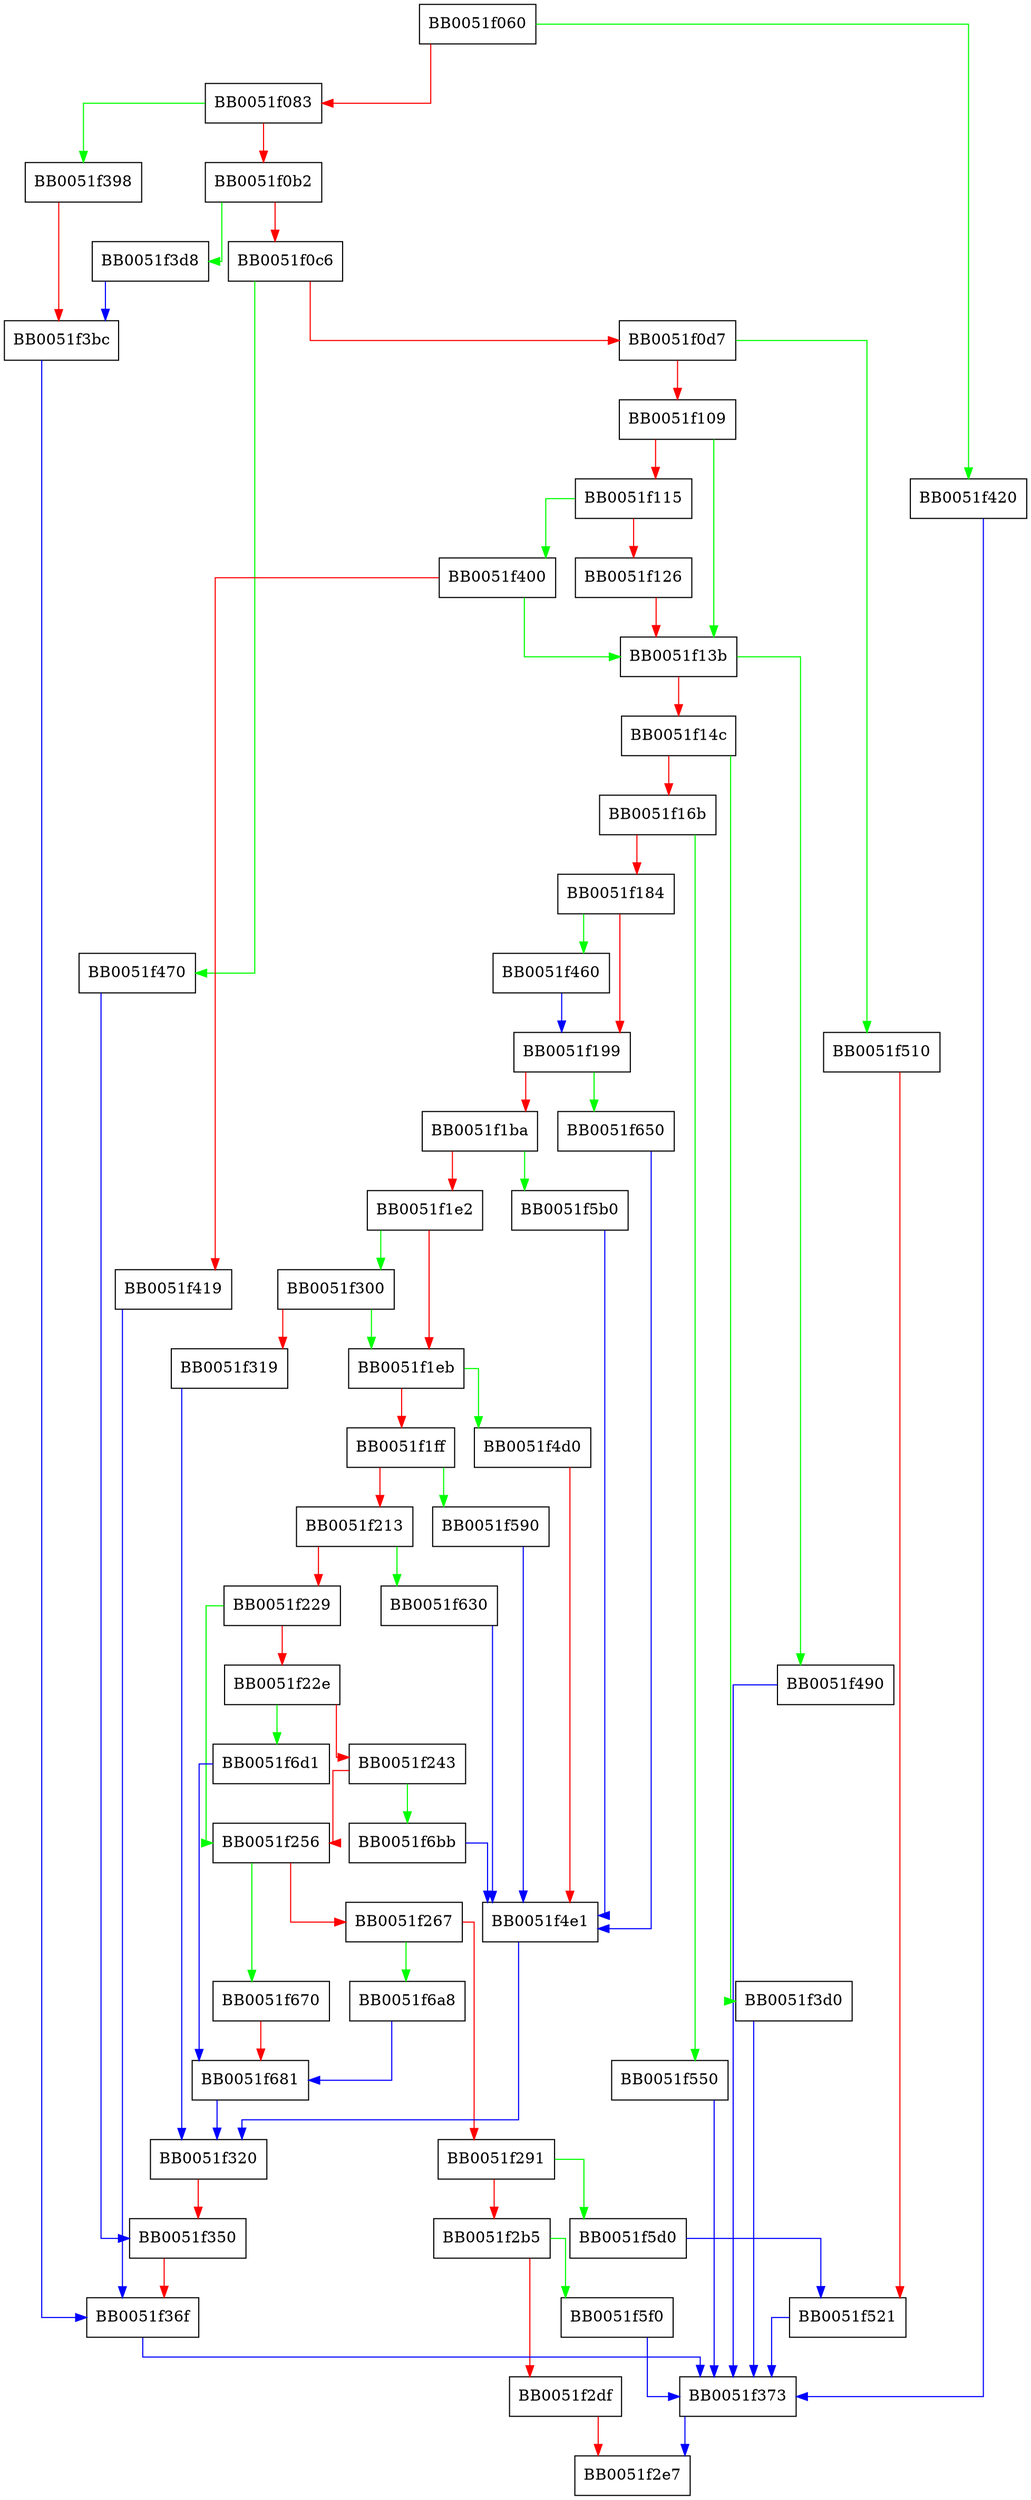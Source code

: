 digraph PKCS5_pbe2_set_scrypt {
  node [shape="box"];
  graph [splines=ortho];
  BB0051f060 -> BB0051f420 [color="green"];
  BB0051f060 -> BB0051f083 [color="red"];
  BB0051f083 -> BB0051f398 [color="green"];
  BB0051f083 -> BB0051f0b2 [color="red"];
  BB0051f0b2 -> BB0051f3d8 [color="green"];
  BB0051f0b2 -> BB0051f0c6 [color="red"];
  BB0051f0c6 -> BB0051f470 [color="green"];
  BB0051f0c6 -> BB0051f0d7 [color="red"];
  BB0051f0d7 -> BB0051f510 [color="green"];
  BB0051f0d7 -> BB0051f109 [color="red"];
  BB0051f109 -> BB0051f13b [color="green"];
  BB0051f109 -> BB0051f115 [color="red"];
  BB0051f115 -> BB0051f400 [color="green"];
  BB0051f115 -> BB0051f126 [color="red"];
  BB0051f126 -> BB0051f13b [color="red"];
  BB0051f13b -> BB0051f490 [color="green"];
  BB0051f13b -> BB0051f14c [color="red"];
  BB0051f14c -> BB0051f3d0 [color="green"];
  BB0051f14c -> BB0051f16b [color="red"];
  BB0051f16b -> BB0051f550 [color="green"];
  BB0051f16b -> BB0051f184 [color="red"];
  BB0051f184 -> BB0051f460 [color="green"];
  BB0051f184 -> BB0051f199 [color="red"];
  BB0051f199 -> BB0051f650 [color="green"];
  BB0051f199 -> BB0051f1ba [color="red"];
  BB0051f1ba -> BB0051f5b0 [color="green"];
  BB0051f1ba -> BB0051f1e2 [color="red"];
  BB0051f1e2 -> BB0051f300 [color="green"];
  BB0051f1e2 -> BB0051f1eb [color="red"];
  BB0051f1eb -> BB0051f4d0 [color="green"];
  BB0051f1eb -> BB0051f1ff [color="red"];
  BB0051f1ff -> BB0051f590 [color="green"];
  BB0051f1ff -> BB0051f213 [color="red"];
  BB0051f213 -> BB0051f630 [color="green"];
  BB0051f213 -> BB0051f229 [color="red"];
  BB0051f229 -> BB0051f256 [color="green"];
  BB0051f229 -> BB0051f22e [color="red"];
  BB0051f22e -> BB0051f6d1 [color="green"];
  BB0051f22e -> BB0051f243 [color="red"];
  BB0051f243 -> BB0051f6bb [color="green"];
  BB0051f243 -> BB0051f256 [color="red"];
  BB0051f256 -> BB0051f670 [color="green"];
  BB0051f256 -> BB0051f267 [color="red"];
  BB0051f267 -> BB0051f6a8 [color="green"];
  BB0051f267 -> BB0051f291 [color="red"];
  BB0051f291 -> BB0051f5d0 [color="green"];
  BB0051f291 -> BB0051f2b5 [color="red"];
  BB0051f2b5 -> BB0051f5f0 [color="green"];
  BB0051f2b5 -> BB0051f2df [color="red"];
  BB0051f2df -> BB0051f2e7 [color="red"];
  BB0051f300 -> BB0051f1eb [color="green"];
  BB0051f300 -> BB0051f319 [color="red"];
  BB0051f319 -> BB0051f320 [color="blue"];
  BB0051f320 -> BB0051f350 [color="red"];
  BB0051f350 -> BB0051f36f [color="red"];
  BB0051f36f -> BB0051f373 [color="blue"];
  BB0051f373 -> BB0051f2e7 [color="blue"];
  BB0051f398 -> BB0051f3bc [color="red"];
  BB0051f3bc -> BB0051f36f [color="blue"];
  BB0051f3d0 -> BB0051f373 [color="blue"];
  BB0051f3d8 -> BB0051f3bc [color="blue"];
  BB0051f400 -> BB0051f13b [color="green"];
  BB0051f400 -> BB0051f419 [color="red"];
  BB0051f419 -> BB0051f36f [color="blue"];
  BB0051f420 -> BB0051f373 [color="blue"];
  BB0051f460 -> BB0051f199 [color="blue"];
  BB0051f470 -> BB0051f350 [color="blue"];
  BB0051f490 -> BB0051f373 [color="blue"];
  BB0051f4d0 -> BB0051f4e1 [color="red"];
  BB0051f4e1 -> BB0051f320 [color="blue"];
  BB0051f510 -> BB0051f521 [color="red"];
  BB0051f521 -> BB0051f373 [color="blue"];
  BB0051f550 -> BB0051f373 [color="blue"];
  BB0051f590 -> BB0051f4e1 [color="blue"];
  BB0051f5b0 -> BB0051f4e1 [color="blue"];
  BB0051f5d0 -> BB0051f521 [color="blue"];
  BB0051f5f0 -> BB0051f373 [color="blue"];
  BB0051f630 -> BB0051f4e1 [color="blue"];
  BB0051f650 -> BB0051f4e1 [color="blue"];
  BB0051f670 -> BB0051f681 [color="red"];
  BB0051f681 -> BB0051f320 [color="blue"];
  BB0051f6a8 -> BB0051f681 [color="blue"];
  BB0051f6bb -> BB0051f4e1 [color="blue"];
  BB0051f6d1 -> BB0051f681 [color="blue"];
}